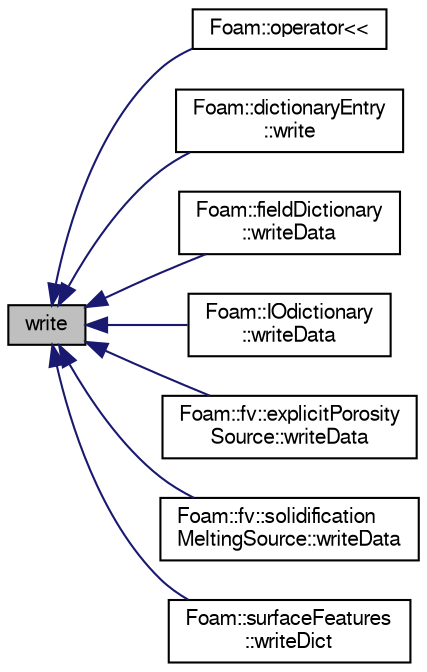 digraph "write"
{
  bgcolor="transparent";
  edge [fontname="FreeSans",fontsize="10",labelfontname="FreeSans",labelfontsize="10"];
  node [fontname="FreeSans",fontsize="10",shape=record];
  rankdir="LR";
  Node1 [label="write",height=0.2,width=0.4,color="black", fillcolor="grey75", style="filled" fontcolor="black"];
  Node1 -> Node2 [dir="back",color="midnightblue",fontsize="10",style="solid",fontname="FreeSans"];
  Node2 [label="Foam::operator\<\<",height=0.2,width=0.4,color="black",URL="$a10237.html#a919603ac30cdc696c420b3fedf60ce94"];
  Node1 -> Node3 [dir="back",color="midnightblue",fontsize="10",style="solid",fontname="FreeSans"];
  Node3 [label="Foam::dictionaryEntry\l::write",height=0.2,width=0.4,color="black",URL="$a00504.html#a0941061ad5a26be83b4107d05750ace6",tooltip="Write. "];
  Node1 -> Node4 [dir="back",color="midnightblue",fontsize="10",style="solid",fontname="FreeSans"];
  Node4 [label="Foam::fieldDictionary\l::writeData",height=0.2,width=0.4,color="black",URL="$a00739.html#a8636852e37dd7a5d68b3c25ee656f778",tooltip="Pure virtual writaData function. "];
  Node1 -> Node5 [dir="back",color="midnightblue",fontsize="10",style="solid",fontname="FreeSans"];
  Node5 [label="Foam::IOdictionary\l::writeData",height=0.2,width=0.4,color="black",URL="$a01135.html#a2a3ea7b116b283507dc19bc8f4719c3d",tooltip="WriteData function required for regIOobject write operation. "];
  Node1 -> Node6 [dir="back",color="midnightblue",fontsize="10",style="solid",fontname="FreeSans"];
  Node6 [label="Foam::fv::explicitPorosity\lSource::writeData",height=0.2,width=0.4,color="black",URL="$a00664.html#a54c0a6ca2f93398364a825981dbe4776",tooltip="Write data. "];
  Node1 -> Node7 [dir="back",color="midnightblue",fontsize="10",style="solid",fontname="FreeSans"];
  Node7 [label="Foam::fv::solidification\lMeltingSource::writeData",height=0.2,width=0.4,color="black",URL="$a02302.html#a54c0a6ca2f93398364a825981dbe4776",tooltip="Write the source properties. "];
  Node1 -> Node8 [dir="back",color="midnightblue",fontsize="10",style="solid",fontname="FreeSans"];
  Node8 [label="Foam::surfaceFeatures\l::writeDict",height=0.2,width=0.4,color="black",URL="$a02409.html#af77027c10b89b764f28cf777c66c4be6",tooltip="Write as dictionary. "];
}
